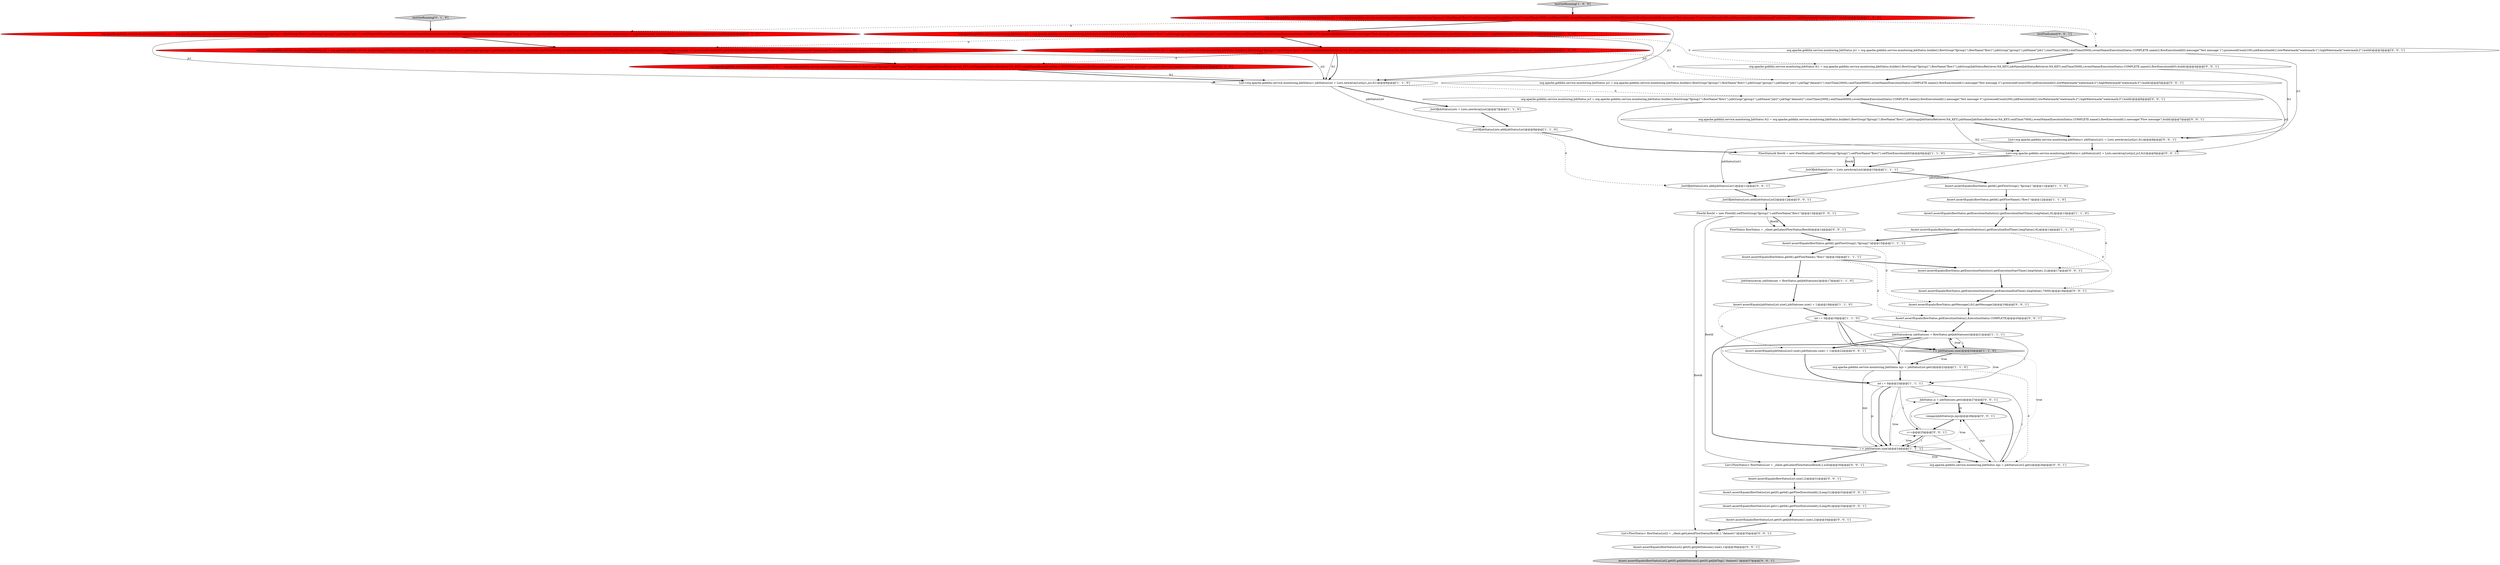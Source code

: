 digraph {
1 [style = filled, label = "List<org.apache.gobblin.service.monitoring.JobStatus> jobStatusList = Lists.newArrayList(js1,js2,fs1)@@@6@@@['1', '1', '0']", fillcolor = white, shape = ellipse image = "AAA0AAABBB1BBB"];
49 [style = filled, label = "FlowId flowId = new FlowId().setFlowGroup(\"fgroup1\").setFlowName(\"flow1\")@@@13@@@['0', '0', '1']", fillcolor = white, shape = ellipse image = "AAA0AAABBB3BBB"];
37 [style = filled, label = "JobStatus js = jobStatuses.get(i)@@@27@@@['0', '0', '1']", fillcolor = white, shape = ellipse image = "AAA0AAABBB3BBB"];
40 [style = filled, label = "Assert.assertEquals(flowStatus.getMessage(),fs2.getMessage())@@@19@@@['0', '0', '1']", fillcolor = white, shape = ellipse image = "AAA0AAABBB3BBB"];
6 [style = filled, label = "Assert.assertEquals(flowStatus.getId().getFlowGroup(),\"fgroup1\")@@@15@@@['1', '1', '1']", fillcolor = white, shape = ellipse image = "AAA0AAABBB1BBB"];
4 [style = filled, label = "Assert.assertEquals(flowStatus.getId().getFlowName(),\"flow1\")@@@16@@@['1', '1', '1']", fillcolor = white, shape = ellipse image = "AAA0AAABBB1BBB"];
11 [style = filled, label = "_listOfJobStatusLists.add(jobStatusList)@@@8@@@['1', '1', '0']", fillcolor = white, shape = ellipse image = "AAA0AAABBB1BBB"];
15 [style = filled, label = "Assert.assertEquals(flowStatus.getExecutionStatistics().getExecutionEndTime().longValue(),0L)@@@14@@@['1', '1', '0']", fillcolor = white, shape = ellipse image = "AAA0AAABBB1BBB"];
27 [style = filled, label = "Assert.assertEquals(flowStatus.getExecutionStatistics().getExecutionEndTime().longValue(),7000L)@@@18@@@['0', '0', '1']", fillcolor = white, shape = ellipse image = "AAA0AAABBB3BBB"];
21 [style = filled, label = "_listOfJobStatusLists = Lists.newArrayList()@@@10@@@['1', '1', '1']", fillcolor = white, shape = ellipse image = "AAA0AAABBB1BBB"];
24 [style = filled, label = "org.apache.gobblin.service.monitoring.JobStatus js2 = org.apache.gobblin.service.monitoring.JobStatus.builder().flowGroup(\"fgroup1\").flowName(\"flow1\").jobGroup(\"jgroup1\").jobName(\"job2\").startTime(2000L).endTime(6000L).eventName(ExecutionStatus.COMPLETE.name()).flowExecutionId(0).message(\"Test message 2\").processedCount(200).jobExecutionId(2).lowWatermark(\"watermark:2\").highWatermark(\"watermark:3\").issues(Collections.emptyList()).build()@@@4@@@['0', '1', '0']", fillcolor = red, shape = ellipse image = "AAA1AAABBB2BBB"];
43 [style = filled, label = "org.apache.gobblin.service.monitoring.JobStatus mjs = jobStatusList2.get(i)@@@26@@@['0', '0', '1']", fillcolor = white, shape = ellipse image = "AAA0AAABBB3BBB"];
45 [style = filled, label = "Assert.assertEquals(flowStatusList.get(0).getId().getFlowExecutionId(),(Long)1L)@@@32@@@['0', '0', '1']", fillcolor = white, shape = ellipse image = "AAA0AAABBB3BBB"];
2 [style = filled, label = "JobStatusArray jobStatuses = flowStatus.getJobStatuses()@@@21@@@['1', '1', '1']", fillcolor = white, shape = ellipse image = "AAA0AAABBB1BBB"];
44 [style = filled, label = "testFindLatest['0', '0', '1']", fillcolor = lightgray, shape = diamond image = "AAA0AAABBB3BBB"];
10 [style = filled, label = "org.apache.gobblin.service.monitoring.JobStatus fs1 = org.apache.gobblin.service.monitoring.JobStatus.builder().flowGroup(\"fgroup1\").flowName(\"flow1\").jobGroup(JobStatusRetriever.NA_KEY).jobName(JobStatusRetriever.NA_KEY).eventName(ExecutionStatus.RUNNING.name()).flowExecutionId(0).message(\"Flow message\").build()@@@5@@@['1', '0', '0']", fillcolor = red, shape = ellipse image = "AAA1AAABBB1BBB"];
18 [style = filled, label = "int i = 0@@@23@@@['1', '1', '1']", fillcolor = white, shape = ellipse image = "AAA0AAABBB1BBB"];
33 [style = filled, label = "org.apache.gobblin.service.monitoring.JobStatus fs2 = org.apache.gobblin.service.monitoring.JobStatus.builder().flowGroup(\"fgroup1\").flowName(\"flow1\").jobGroup(JobStatusRetriever.NA_KEY).jobName(JobStatusRetriever.NA_KEY).endTime(7000L).eventName(ExecutionStatus.COMPLETE.name()).flowExecutionId(1).message(\"Flow message\").build()@@@7@@@['0', '0', '1']", fillcolor = white, shape = ellipse image = "AAA0AAABBB3BBB"];
30 [style = filled, label = "org.apache.gobblin.service.monitoring.JobStatus js1 = org.apache.gobblin.service.monitoring.JobStatus.builder().flowGroup(\"fgroup1\").flowName(\"flow1\").jobGroup(\"jgroup1\").jobName(\"job1\").startTime(1000L).endTime(5000L).eventName(ExecutionStatus.COMPLETE.name()).flowExecutionId(0).message(\"Test message 1\").processedCount(100).jobExecutionId(1).lowWatermark(\"watermark:1\").highWatermark(\"watermark:2\").build()@@@3@@@['0', '0', '1']", fillcolor = white, shape = ellipse image = "AAA0AAABBB3BBB"];
34 [style = filled, label = "compareJobStatus(js,mjs)@@@28@@@['0', '0', '1']", fillcolor = white, shape = ellipse image = "AAA0AAABBB3BBB"];
54 [style = filled, label = "i++@@@25@@@['0', '0', '1']", fillcolor = white, shape = ellipse image = "AAA0AAABBB3BBB"];
22 [style = filled, label = "int i = 0@@@19@@@['1', '1', '0']", fillcolor = white, shape = ellipse image = "AAA0AAABBB1BBB"];
53 [style = filled, label = "Assert.assertEquals(flowStatusList.get(0).getJobStatuses().size(),2)@@@34@@@['0', '0', '1']", fillcolor = white, shape = ellipse image = "AAA0AAABBB3BBB"];
14 [style = filled, label = "testGetRunning['1', '0', '0']", fillcolor = lightgray, shape = diamond image = "AAA0AAABBB1BBB"];
38 [style = filled, label = "org.apache.gobblin.service.monitoring.JobStatus js2 = org.apache.gobblin.service.monitoring.JobStatus.builder().flowGroup(\"fgroup1\").flowName(\"flow1\").jobGroup(\"jgroup1\").jobName(\"job1\").jobTag(\"dataset1\").startTime(2000L).endTime(6000L).eventName(ExecutionStatus.COMPLETE.name()).flowExecutionId(1).message(\"Test message 2\").processedCount(200).jobExecutionId(2).lowWatermark(\"watermark:2\").highWatermark(\"watermark:3\").build()@@@5@@@['0', '0', '1']", fillcolor = white, shape = ellipse image = "AAA0AAABBB3BBB"];
8 [style = filled, label = "JobStatusArray jobStatuses = flowStatus.getJobStatuses()@@@17@@@['1', '1', '0']", fillcolor = white, shape = ellipse image = "AAA0AAABBB1BBB"];
25 [style = filled, label = "testGetRunning['0', '1', '0']", fillcolor = lightgray, shape = diamond image = "AAA0AAABBB2BBB"];
7 [style = filled, label = "i < jobStatuses.size()@@@20@@@['1', '1', '0']", fillcolor = lightgray, shape = diamond image = "AAA0AAABBB1BBB"];
16 [style = filled, label = "org.apache.gobblin.service.monitoring.JobStatus js1 = org.apache.gobblin.service.monitoring.JobStatus.builder().flowGroup(\"fgroup1\").flowName(\"flow1\").jobGroup(\"jgroup1\").jobName(\"job1\").startTime(1000L).endTime(5000L).eventName(ExecutionStatus.RUNNING.name()).flowExecutionId(0).message(\"Test message 1\").processedCount(100).jobExecutionId(1).lowWatermark(\"watermark:1\").highWatermark(\"watermark:2\").build()@@@3@@@['1', '0', '0']", fillcolor = red, shape = ellipse image = "AAA1AAABBB1BBB"];
32 [style = filled, label = "_listOfJobStatusLists.add(jobStatusList2)@@@12@@@['0', '0', '1']", fillcolor = white, shape = ellipse image = "AAA0AAABBB3BBB"];
13 [style = filled, label = "Assert.assertEquals(flowStatus.getId().getFlowGroup(),\"fgroup1\")@@@11@@@['1', '1', '0']", fillcolor = white, shape = ellipse image = "AAA0AAABBB1BBB"];
47 [style = filled, label = "List<FlowStatus> flowStatusList2 = _client.getLatestFlowStatus(flowId,1,\"dataset1\")@@@35@@@['0', '0', '1']", fillcolor = white, shape = ellipse image = "AAA0AAABBB3BBB"];
39 [style = filled, label = "org.apache.gobblin.service.monitoring.JobStatus fs1 = org.apache.gobblin.service.monitoring.JobStatus.builder().flowGroup(\"fgroup1\").flowName(\"flow1\").jobGroup(JobStatusRetriever.NA_KEY).jobName(JobStatusRetriever.NA_KEY).endTime(5000L).eventName(ExecutionStatus.COMPLETE.name()).flowExecutionId(0).build()@@@4@@@['0', '0', '1']", fillcolor = white, shape = ellipse image = "AAA0AAABBB3BBB"];
41 [style = filled, label = "Assert.assertEquals(flowStatus.getExecutionStatus(),ExecutionStatus.COMPLETE)@@@20@@@['0', '0', '1']", fillcolor = white, shape = ellipse image = "AAA0AAABBB3BBB"];
5 [style = filled, label = "org.apache.gobblin.service.monitoring.JobStatus js2 = org.apache.gobblin.service.monitoring.JobStatus.builder().flowGroup(\"fgroup1\").flowName(\"flow1\").jobGroup(\"jgroup1\").jobName(\"job2\").startTime(2000L).endTime(6000L).eventName(ExecutionStatus.COMPLETE.name()).flowExecutionId(0).message(\"Test message 2\").processedCount(200).jobExecutionId(2).lowWatermark(\"watermark:2\").highWatermark(\"watermark:3\").build()@@@4@@@['1', '0', '0']", fillcolor = red, shape = ellipse image = "AAA1AAABBB1BBB"];
35 [style = filled, label = "org.apache.gobblin.service.monitoring.JobStatus js3 = org.apache.gobblin.service.monitoring.JobStatus.builder().flowGroup(\"fgroup1\").flowName(\"flow1\").jobGroup(\"jgroup1\").jobName(\"job2\").jobTag(\"dataset2\").startTime(2000L).endTime(6000L).eventName(ExecutionStatus.COMPLETE.name()).flowExecutionId(1).message(\"Test message 3\").processedCount(200).jobExecutionId(2).lowWatermark(\"watermark:2\").highWatermark(\"watermark:3\").build()@@@6@@@['0', '0', '1']", fillcolor = white, shape = ellipse image = "AAA0AAABBB3BBB"];
9 [style = filled, label = "_listOfJobStatusLists = Lists.newArrayList()@@@7@@@['1', '1', '0']", fillcolor = white, shape = ellipse image = "AAA0AAABBB1BBB"];
50 [style = filled, label = "List<org.apache.gobblin.service.monitoring.JobStatus> jobStatusList2 = Lists.newArrayList(js2,js3,fs2)@@@9@@@['0', '0', '1']", fillcolor = white, shape = ellipse image = "AAA0AAABBB3BBB"];
48 [style = filled, label = "Assert.assertEquals(flowStatusList.size(),2)@@@31@@@['0', '0', '1']", fillcolor = white, shape = ellipse image = "AAA0AAABBB3BBB"];
29 [style = filled, label = "List<org.apache.gobblin.service.monitoring.JobStatus> jobStatusList1 = Lists.newArrayList(js1,fs1)@@@8@@@['0', '0', '1']", fillcolor = white, shape = ellipse image = "AAA0AAABBB3BBB"];
31 [style = filled, label = "_listOfJobStatusLists.add(jobStatusList1)@@@11@@@['0', '0', '1']", fillcolor = white, shape = ellipse image = "AAA0AAABBB3BBB"];
3 [style = filled, label = "Assert.assertEquals(flowStatus.getExecutionStatistics().getExecutionStartTime().longValue(),0L)@@@13@@@['1', '1', '0']", fillcolor = white, shape = ellipse image = "AAA0AAABBB1BBB"];
42 [style = filled, label = "Assert.assertEquals(flowStatusList2.get(0).getJobStatuses().get(0).getJobTag(),\"dataset1\")@@@37@@@['0', '0', '1']", fillcolor = lightgray, shape = ellipse image = "AAA0AAABBB3BBB"];
51 [style = filled, label = "Assert.assertEquals(jobStatusList2.size(),jobStatuses.size() + 1)@@@22@@@['0', '0', '1']", fillcolor = white, shape = ellipse image = "AAA0AAABBB3BBB"];
0 [style = filled, label = "org.apache.gobblin.service.monitoring.JobStatus mjs = jobStatusList.get(i)@@@22@@@['1', '1', '0']", fillcolor = white, shape = ellipse image = "AAA0AAABBB1BBB"];
36 [style = filled, label = "Assert.assertEquals(flowStatus.getExecutionStatistics().getExecutionStartTime().longValue(),1L)@@@17@@@['0', '0', '1']", fillcolor = white, shape = ellipse image = "AAA0AAABBB3BBB"];
20 [style = filled, label = "Assert.assertEquals(flowStatus.getId().getFlowName(),\"flow1\")@@@12@@@['1', '1', '0']", fillcolor = white, shape = ellipse image = "AAA0AAABBB1BBB"];
28 [style = filled, label = "Assert.assertEquals(flowStatusList.get(1).getId().getFlowExecutionId(),(Long)0L)@@@33@@@['0', '0', '1']", fillcolor = white, shape = ellipse image = "AAA0AAABBB3BBB"];
52 [style = filled, label = "FlowStatus flowStatus = _client.getLatestFlowStatus(flowId)@@@14@@@['0', '0', '1']", fillcolor = white, shape = ellipse image = "AAA0AAABBB3BBB"];
46 [style = filled, label = "List<FlowStatus> flowStatusList = _client.getLatestFlowStatus(flowId,2,null)@@@30@@@['0', '0', '1']", fillcolor = white, shape = ellipse image = "AAA0AAABBB3BBB"];
17 [style = filled, label = "Assert.assertEquals(jobStatusList.size(),jobStatuses.size() + 1)@@@18@@@['1', '1', '0']", fillcolor = white, shape = ellipse image = "AAA0AAABBB1BBB"];
55 [style = filled, label = "Assert.assertEquals(flowStatusList2.get(0).getJobStatuses().size(),1)@@@36@@@['0', '0', '1']", fillcolor = white, shape = ellipse image = "AAA0AAABBB3BBB"];
19 [style = filled, label = "i < jobStatuses.size()@@@24@@@['1', '1', '1']", fillcolor = white, shape = diamond image = "AAA0AAABBB1BBB"];
23 [style = filled, label = "org.apache.gobblin.service.monitoring.JobStatus fs1 = org.apache.gobblin.service.monitoring.JobStatus.builder().flowGroup(\"fgroup1\").flowName(\"flow1\").jobGroup(JobStatusRetriever.NA_KEY).jobName(JobStatusRetriever.NA_KEY).eventName(ExecutionStatus.RUNNING.name()).flowExecutionId(0).message(\"Flow message\").issues(Collections.emptyList()).build()@@@5@@@['0', '1', '0']", fillcolor = red, shape = ellipse image = "AAA1AAABBB2BBB"];
26 [style = filled, label = "org.apache.gobblin.service.monitoring.JobStatus js1 = org.apache.gobblin.service.monitoring.JobStatus.builder().flowGroup(\"fgroup1\").flowName(\"flow1\").jobGroup(\"jgroup1\").jobName(\"job1\").startTime(1000L).endTime(5000L).eventName(ExecutionStatus.RUNNING.name()).flowExecutionId(0).message(\"Test message 1\").processedCount(100).jobExecutionId(1).lowWatermark(\"watermark:1\").highWatermark(\"watermark:2\").issues(Collections.emptyList()).build()@@@3@@@['0', '1', '0']", fillcolor = red, shape = ellipse image = "AAA1AAABBB2BBB"];
12 [style = filled, label = "FlowStatusId flowId = new FlowStatusId().setFlowGroup(\"fgroup1\").setFlowName(\"flow1\").setFlowExecutionId(0)@@@9@@@['1', '1', '0']", fillcolor = white, shape = ellipse image = "AAA0AAABBB1BBB"];
9->11 [style = bold, label=""];
10->1 [style = solid, label="fs1"];
2->51 [style = bold, label=""];
54->43 [style = solid, label="i"];
54->37 [style = solid, label="i"];
18->37 [style = solid, label="i"];
10->38 [style = dashed, label="0"];
5->24 [style = dashed, label="0"];
53->47 [style = bold, label=""];
49->47 [style = solid, label="flowId"];
24->1 [style = solid, label="js2"];
46->48 [style = bold, label=""];
54->19 [style = bold, label=""];
22->0 [style = solid, label="i"];
16->26 [style = dashed, label="0"];
21->31 [style = bold, label=""];
54->19 [style = solid, label="i"];
39->38 [style = bold, label=""];
4->8 [style = bold, label=""];
4->36 [style = bold, label=""];
29->31 [style = solid, label="jobStatusList1"];
18->43 [style = solid, label="i"];
21->13 [style = bold, label=""];
14->16 [style = bold, label=""];
5->10 [style = bold, label=""];
18->19 [style = solid, label="js"];
12->21 [style = bold, label=""];
19->54 [style = dotted, label="true"];
3->36 [style = dashed, label="0"];
18->54 [style = solid, label="i"];
32->49 [style = bold, label=""];
18->19 [style = bold, label=""];
34->54 [style = bold, label=""];
22->2 [style = solid, label="i"];
11->12 [style = bold, label=""];
7->0 [style = bold, label=""];
20->3 [style = bold, label=""];
19->2 [style = bold, label=""];
5->39 [style = dashed, label="0"];
22->18 [style = solid, label="i"];
19->37 [style = dotted, label="true"];
26->24 [style = bold, label=""];
41->2 [style = bold, label=""];
49->52 [style = solid, label="flowId"];
22->7 [style = bold, label=""];
33->29 [style = bold, label=""];
8->17 [style = bold, label=""];
33->50 [style = solid, label="fs2"];
6->4 [style = bold, label=""];
25->26 [style = bold, label=""];
51->18 [style = bold, label=""];
30->29 [style = solid, label="js1"];
19->46 [style = bold, label=""];
38->35 [style = bold, label=""];
10->1 [style = bold, label=""];
4->41 [style = dashed, label="0"];
44->30 [style = bold, label=""];
7->2 [style = dotted, label="true"];
19->34 [style = dotted, label="true"];
1->35 [style = dashed, label="0"];
31->32 [style = bold, label=""];
12->21 [style = solid, label="flowId"];
1->11 [style = solid, label="jobStatusList"];
0->43 [style = dashed, label="0"];
6->40 [style = dashed, label="0"];
38->50 [style = solid, label="js2"];
7->0 [style = dotted, label="true"];
55->42 [style = bold, label=""];
2->18 [style = solid, label="i"];
5->1 [style = solid, label="js2"];
1->9 [style = bold, label=""];
26->1 [style = solid, label="js1"];
17->51 [style = dashed, label="0"];
37->34 [style = solid, label="js"];
16->30 [style = dashed, label="0"];
11->31 [style = dashed, label="0"];
29->50 [style = bold, label=""];
18->19 [style = solid, label="i"];
52->6 [style = bold, label=""];
19->43 [style = dotted, label="true"];
7->18 [style = dotted, label="true"];
16->5 [style = bold, label=""];
2->0 [style = solid, label="i"];
0->18 [style = bold, label=""];
16->1 [style = solid, label="js1"];
50->32 [style = solid, label="jobStatusList2"];
19->43 [style = bold, label=""];
10->23 [style = dashed, label="0"];
24->23 [style = bold, label=""];
2->7 [style = solid, label="i"];
7->19 [style = dotted, label="true"];
28->53 [style = bold, label=""];
35->33 [style = bold, label=""];
0->19 [style = solid, label="mjs"];
43->34 [style = solid, label="mjs"];
15->6 [style = bold, label=""];
3->15 [style = bold, label=""];
43->37 [style = bold, label=""];
39->29 [style = solid, label="fs1"];
45->28 [style = bold, label=""];
17->22 [style = bold, label=""];
49->46 [style = solid, label="flowId"];
23->1 [style = solid, label="fs1"];
48->45 [style = bold, label=""];
36->27 [style = bold, label=""];
49->52 [style = bold, label=""];
47->55 [style = bold, label=""];
35->50 [style = solid, label="js3"];
37->34 [style = bold, label=""];
40->41 [style = bold, label=""];
23->1 [style = bold, label=""];
30->39 [style = bold, label=""];
27->40 [style = bold, label=""];
15->27 [style = dashed, label="0"];
2->7 [style = bold, label=""];
22->7 [style = solid, label="i"];
50->21 [style = bold, label=""];
13->20 [style = bold, label=""];
}
